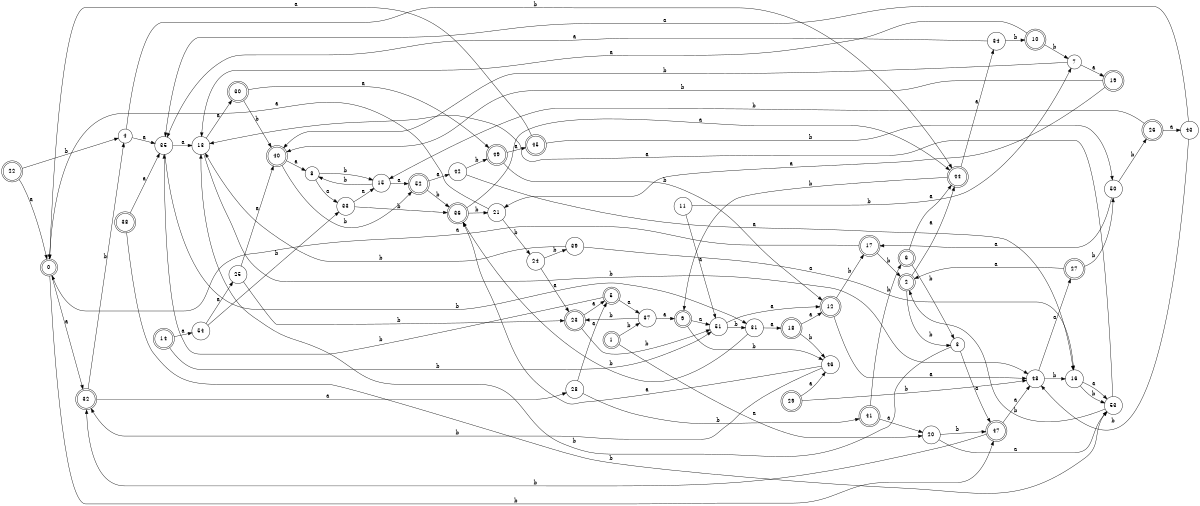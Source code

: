 digraph n44_8 {
__start0 [label="" shape="none"];

rankdir=LR;
size="8,5";

s0 [style="rounded,filled", color="black", fillcolor="white" shape="doublecircle", label="0"];
s1 [style="rounded,filled", color="black", fillcolor="white" shape="doublecircle", label="1"];
s2 [style="rounded,filled", color="black", fillcolor="white" shape="doublecircle", label="2"];
s3 [style="filled", color="black", fillcolor="white" shape="circle", label="3"];
s4 [style="filled", color="black", fillcolor="white" shape="circle", label="4"];
s5 [style="rounded,filled", color="black", fillcolor="white" shape="doublecircle", label="5"];
s6 [style="rounded,filled", color="black", fillcolor="white" shape="doublecircle", label="6"];
s7 [style="filled", color="black", fillcolor="white" shape="circle", label="7"];
s8 [style="filled", color="black", fillcolor="white" shape="circle", label="8"];
s9 [style="rounded,filled", color="black", fillcolor="white" shape="doublecircle", label="9"];
s10 [style="rounded,filled", color="black", fillcolor="white" shape="doublecircle", label="10"];
s11 [style="filled", color="black", fillcolor="white" shape="circle", label="11"];
s12 [style="rounded,filled", color="black", fillcolor="white" shape="doublecircle", label="12"];
s13 [style="filled", color="black", fillcolor="white" shape="circle", label="13"];
s14 [style="rounded,filled", color="black", fillcolor="white" shape="doublecircle", label="14"];
s15 [style="filled", color="black", fillcolor="white" shape="circle", label="15"];
s16 [style="filled", color="black", fillcolor="white" shape="circle", label="16"];
s17 [style="rounded,filled", color="black", fillcolor="white" shape="doublecircle", label="17"];
s18 [style="rounded,filled", color="black", fillcolor="white" shape="doublecircle", label="18"];
s19 [style="rounded,filled", color="black", fillcolor="white" shape="doublecircle", label="19"];
s20 [style="filled", color="black", fillcolor="white" shape="circle", label="20"];
s21 [style="filled", color="black", fillcolor="white" shape="circle", label="21"];
s22 [style="rounded,filled", color="black", fillcolor="white" shape="doublecircle", label="22"];
s23 [style="rounded,filled", color="black", fillcolor="white" shape="doublecircle", label="23"];
s24 [style="filled", color="black", fillcolor="white" shape="circle", label="24"];
s25 [style="filled", color="black", fillcolor="white" shape="circle", label="25"];
s26 [style="rounded,filled", color="black", fillcolor="white" shape="doublecircle", label="26"];
s27 [style="rounded,filled", color="black", fillcolor="white" shape="doublecircle", label="27"];
s28 [style="filled", color="black", fillcolor="white" shape="circle", label="28"];
s29 [style="rounded,filled", color="black", fillcolor="white" shape="doublecircle", label="29"];
s30 [style="rounded,filled", color="black", fillcolor="white" shape="doublecircle", label="30"];
s31 [style="filled", color="black", fillcolor="white" shape="circle", label="31"];
s32 [style="rounded,filled", color="black", fillcolor="white" shape="doublecircle", label="32"];
s33 [style="filled", color="black", fillcolor="white" shape="circle", label="33"];
s34 [style="filled", color="black", fillcolor="white" shape="circle", label="34"];
s35 [style="filled", color="black", fillcolor="white" shape="circle", label="35"];
s36 [style="rounded,filled", color="black", fillcolor="white" shape="doublecircle", label="36"];
s37 [style="filled", color="black", fillcolor="white" shape="circle", label="37"];
s38 [style="rounded,filled", color="black", fillcolor="white" shape="doublecircle", label="38"];
s39 [style="filled", color="black", fillcolor="white" shape="circle", label="39"];
s40 [style="rounded,filled", color="black", fillcolor="white" shape="doublecircle", label="40"];
s41 [style="rounded,filled", color="black", fillcolor="white" shape="doublecircle", label="41"];
s42 [style="filled", color="black", fillcolor="white" shape="circle", label="42"];
s43 [style="filled", color="black", fillcolor="white" shape="circle", label="43"];
s44 [style="rounded,filled", color="black", fillcolor="white" shape="doublecircle", label="44"];
s45 [style="rounded,filled", color="black", fillcolor="white" shape="doublecircle", label="45"];
s46 [style="filled", color="black", fillcolor="white" shape="circle", label="46"];
s47 [style="rounded,filled", color="black", fillcolor="white" shape="doublecircle", label="47"];
s48 [style="filled", color="black", fillcolor="white" shape="circle", label="48"];
s49 [style="rounded,filled", color="black", fillcolor="white" shape="doublecircle", label="49"];
s50 [style="filled", color="black", fillcolor="white" shape="circle", label="50"];
s51 [style="filled", color="black", fillcolor="white" shape="circle", label="51"];
s52 [style="rounded,filled", color="black", fillcolor="white" shape="doublecircle", label="52"];
s53 [style="filled", color="black", fillcolor="white" shape="circle", label="53"];
s54 [style="filled", color="black", fillcolor="white" shape="circle", label="54"];
s0 -> s32 [label="a"];
s0 -> s47 [label="b"];
s1 -> s20 [label="a"];
s1 -> s37 [label="b"];
s2 -> s44 [label="a"];
s2 -> s3 [label="b"];
s3 -> s47 [label="a"];
s3 -> s13 [label="b"];
s4 -> s35 [label="a"];
s4 -> s44 [label="b"];
s5 -> s37 [label="a"];
s5 -> s35 [label="b"];
s6 -> s44 [label="a"];
s6 -> s3 [label="b"];
s7 -> s19 [label="a"];
s7 -> s40 [label="b"];
s8 -> s33 [label="a"];
s8 -> s15 [label="b"];
s9 -> s51 [label="a"];
s9 -> s46 [label="b"];
s10 -> s13 [label="a"];
s10 -> s7 [label="b"];
s11 -> s51 [label="a"];
s11 -> s7 [label="b"];
s12 -> s48 [label="a"];
s12 -> s17 [label="b"];
s13 -> s30 [label="a"];
s13 -> s48 [label="b"];
s14 -> s54 [label="a"];
s14 -> s51 [label="b"];
s15 -> s52 [label="a"];
s15 -> s8 [label="b"];
s16 -> s53 [label="a"];
s16 -> s53 [label="b"];
s17 -> s0 [label="a"];
s17 -> s2 [label="b"];
s18 -> s12 [label="a"];
s18 -> s46 [label="b"];
s19 -> s21 [label="a"];
s19 -> s40 [label="b"];
s20 -> s53 [label="a"];
s20 -> s47 [label="b"];
s21 -> s0 [label="a"];
s21 -> s24 [label="b"];
s22 -> s0 [label="a"];
s22 -> s4 [label="b"];
s23 -> s5 [label="a"];
s23 -> s51 [label="b"];
s24 -> s23 [label="a"];
s24 -> s39 [label="b"];
s25 -> s40 [label="a"];
s25 -> s23 [label="b"];
s26 -> s43 [label="a"];
s26 -> s15 [label="b"];
s27 -> s2 [label="a"];
s27 -> s50 [label="b"];
s28 -> s5 [label="a"];
s28 -> s41 [label="b"];
s29 -> s46 [label="a"];
s29 -> s48 [label="b"];
s30 -> s49 [label="a"];
s30 -> s40 [label="b"];
s31 -> s18 [label="a"];
s31 -> s36 [label="b"];
s32 -> s28 [label="a"];
s32 -> s4 [label="b"];
s33 -> s15 [label="a"];
s33 -> s36 [label="b"];
s34 -> s35 [label="a"];
s34 -> s10 [label="b"];
s35 -> s13 [label="a"];
s35 -> s31 [label="b"];
s36 -> s44 [label="a"];
s36 -> s21 [label="b"];
s37 -> s9 [label="a"];
s37 -> s23 [label="b"];
s38 -> s35 [label="a"];
s38 -> s53 [label="b"];
s39 -> s16 [label="a"];
s39 -> s13 [label="b"];
s40 -> s8 [label="a"];
s40 -> s52 [label="b"];
s41 -> s20 [label="a"];
s41 -> s6 [label="b"];
s42 -> s16 [label="a"];
s42 -> s49 [label="b"];
s43 -> s35 [label="a"];
s43 -> s48 [label="b"];
s44 -> s34 [label="a"];
s44 -> s9 [label="b"];
s45 -> s0 [label="a"];
s45 -> s50 [label="b"];
s46 -> s36 [label="a"];
s46 -> s32 [label="b"];
s47 -> s48 [label="a"];
s47 -> s32 [label="b"];
s48 -> s27 [label="a"];
s48 -> s16 [label="b"];
s49 -> s45 [label="a"];
s49 -> s12 [label="b"];
s50 -> s17 [label="a"];
s50 -> s26 [label="b"];
s51 -> s12 [label="a"];
s51 -> s31 [label="b"];
s52 -> s42 [label="a"];
s52 -> s36 [label="b"];
s53 -> s13 [label="a"];
s53 -> s2 [label="b"];
s54 -> s25 [label="a"];
s54 -> s33 [label="b"];

}
